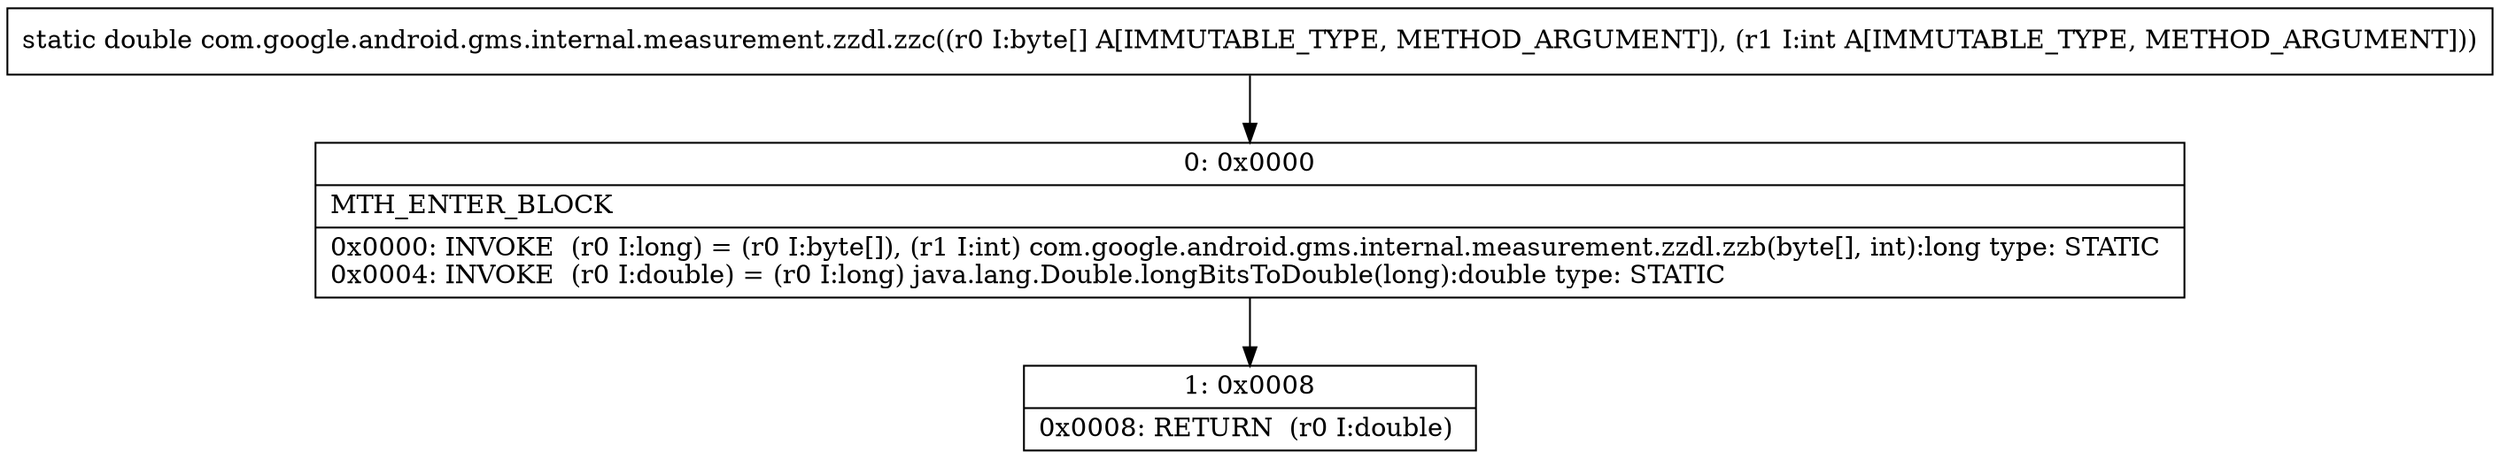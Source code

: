 digraph "CFG forcom.google.android.gms.internal.measurement.zzdl.zzc([BI)D" {
Node_0 [shape=record,label="{0\:\ 0x0000|MTH_ENTER_BLOCK\l|0x0000: INVOKE  (r0 I:long) = (r0 I:byte[]), (r1 I:int) com.google.android.gms.internal.measurement.zzdl.zzb(byte[], int):long type: STATIC \l0x0004: INVOKE  (r0 I:double) = (r0 I:long) java.lang.Double.longBitsToDouble(long):double type: STATIC \l}"];
Node_1 [shape=record,label="{1\:\ 0x0008|0x0008: RETURN  (r0 I:double) \l}"];
MethodNode[shape=record,label="{static double com.google.android.gms.internal.measurement.zzdl.zzc((r0 I:byte[] A[IMMUTABLE_TYPE, METHOD_ARGUMENT]), (r1 I:int A[IMMUTABLE_TYPE, METHOD_ARGUMENT])) }"];
MethodNode -> Node_0;
Node_0 -> Node_1;
}

